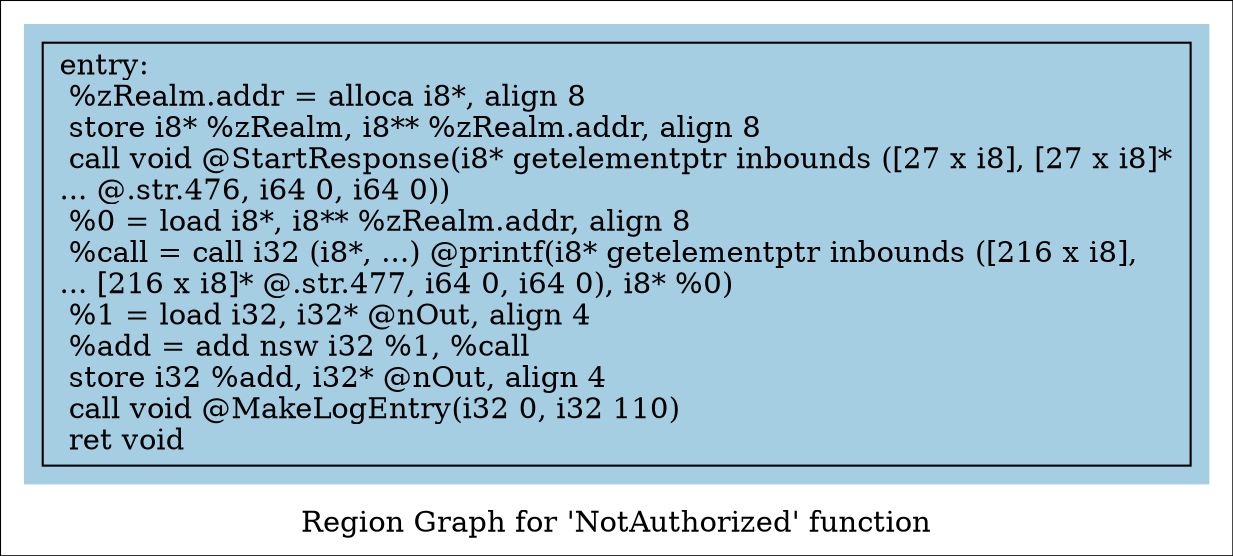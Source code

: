 digraph "Region Graph for 'NotAuthorized' function" {
	label="Region Graph for 'NotAuthorized' function";

	Node0x90c440 [shape=record,label="{entry:\l  %zRealm.addr = alloca i8*, align 8\l  store i8* %zRealm, i8** %zRealm.addr, align 8\l  call void @StartResponse(i8* getelementptr inbounds ([27 x i8], [27 x i8]*\l... @.str.476, i64 0, i64 0))\l  %0 = load i8*, i8** %zRealm.addr, align 8\l  %call = call i32 (i8*, ...) @printf(i8* getelementptr inbounds ([216 x i8],\l... [216 x i8]* @.str.477, i64 0, i64 0), i8* %0)\l  %1 = load i32, i32* @nOut, align 4\l  %add = add nsw i32 %1, %call\l  store i32 %add, i32* @nOut, align 4\l  call void @MakeLogEntry(i32 0, i32 110)\l  ret void\l}"];
	colorscheme = "paired12"
        subgraph cluster_0x9b8df0 {
          label = "";
          style = filled;
          color = 1
          Node0x90c440;
        }
}
